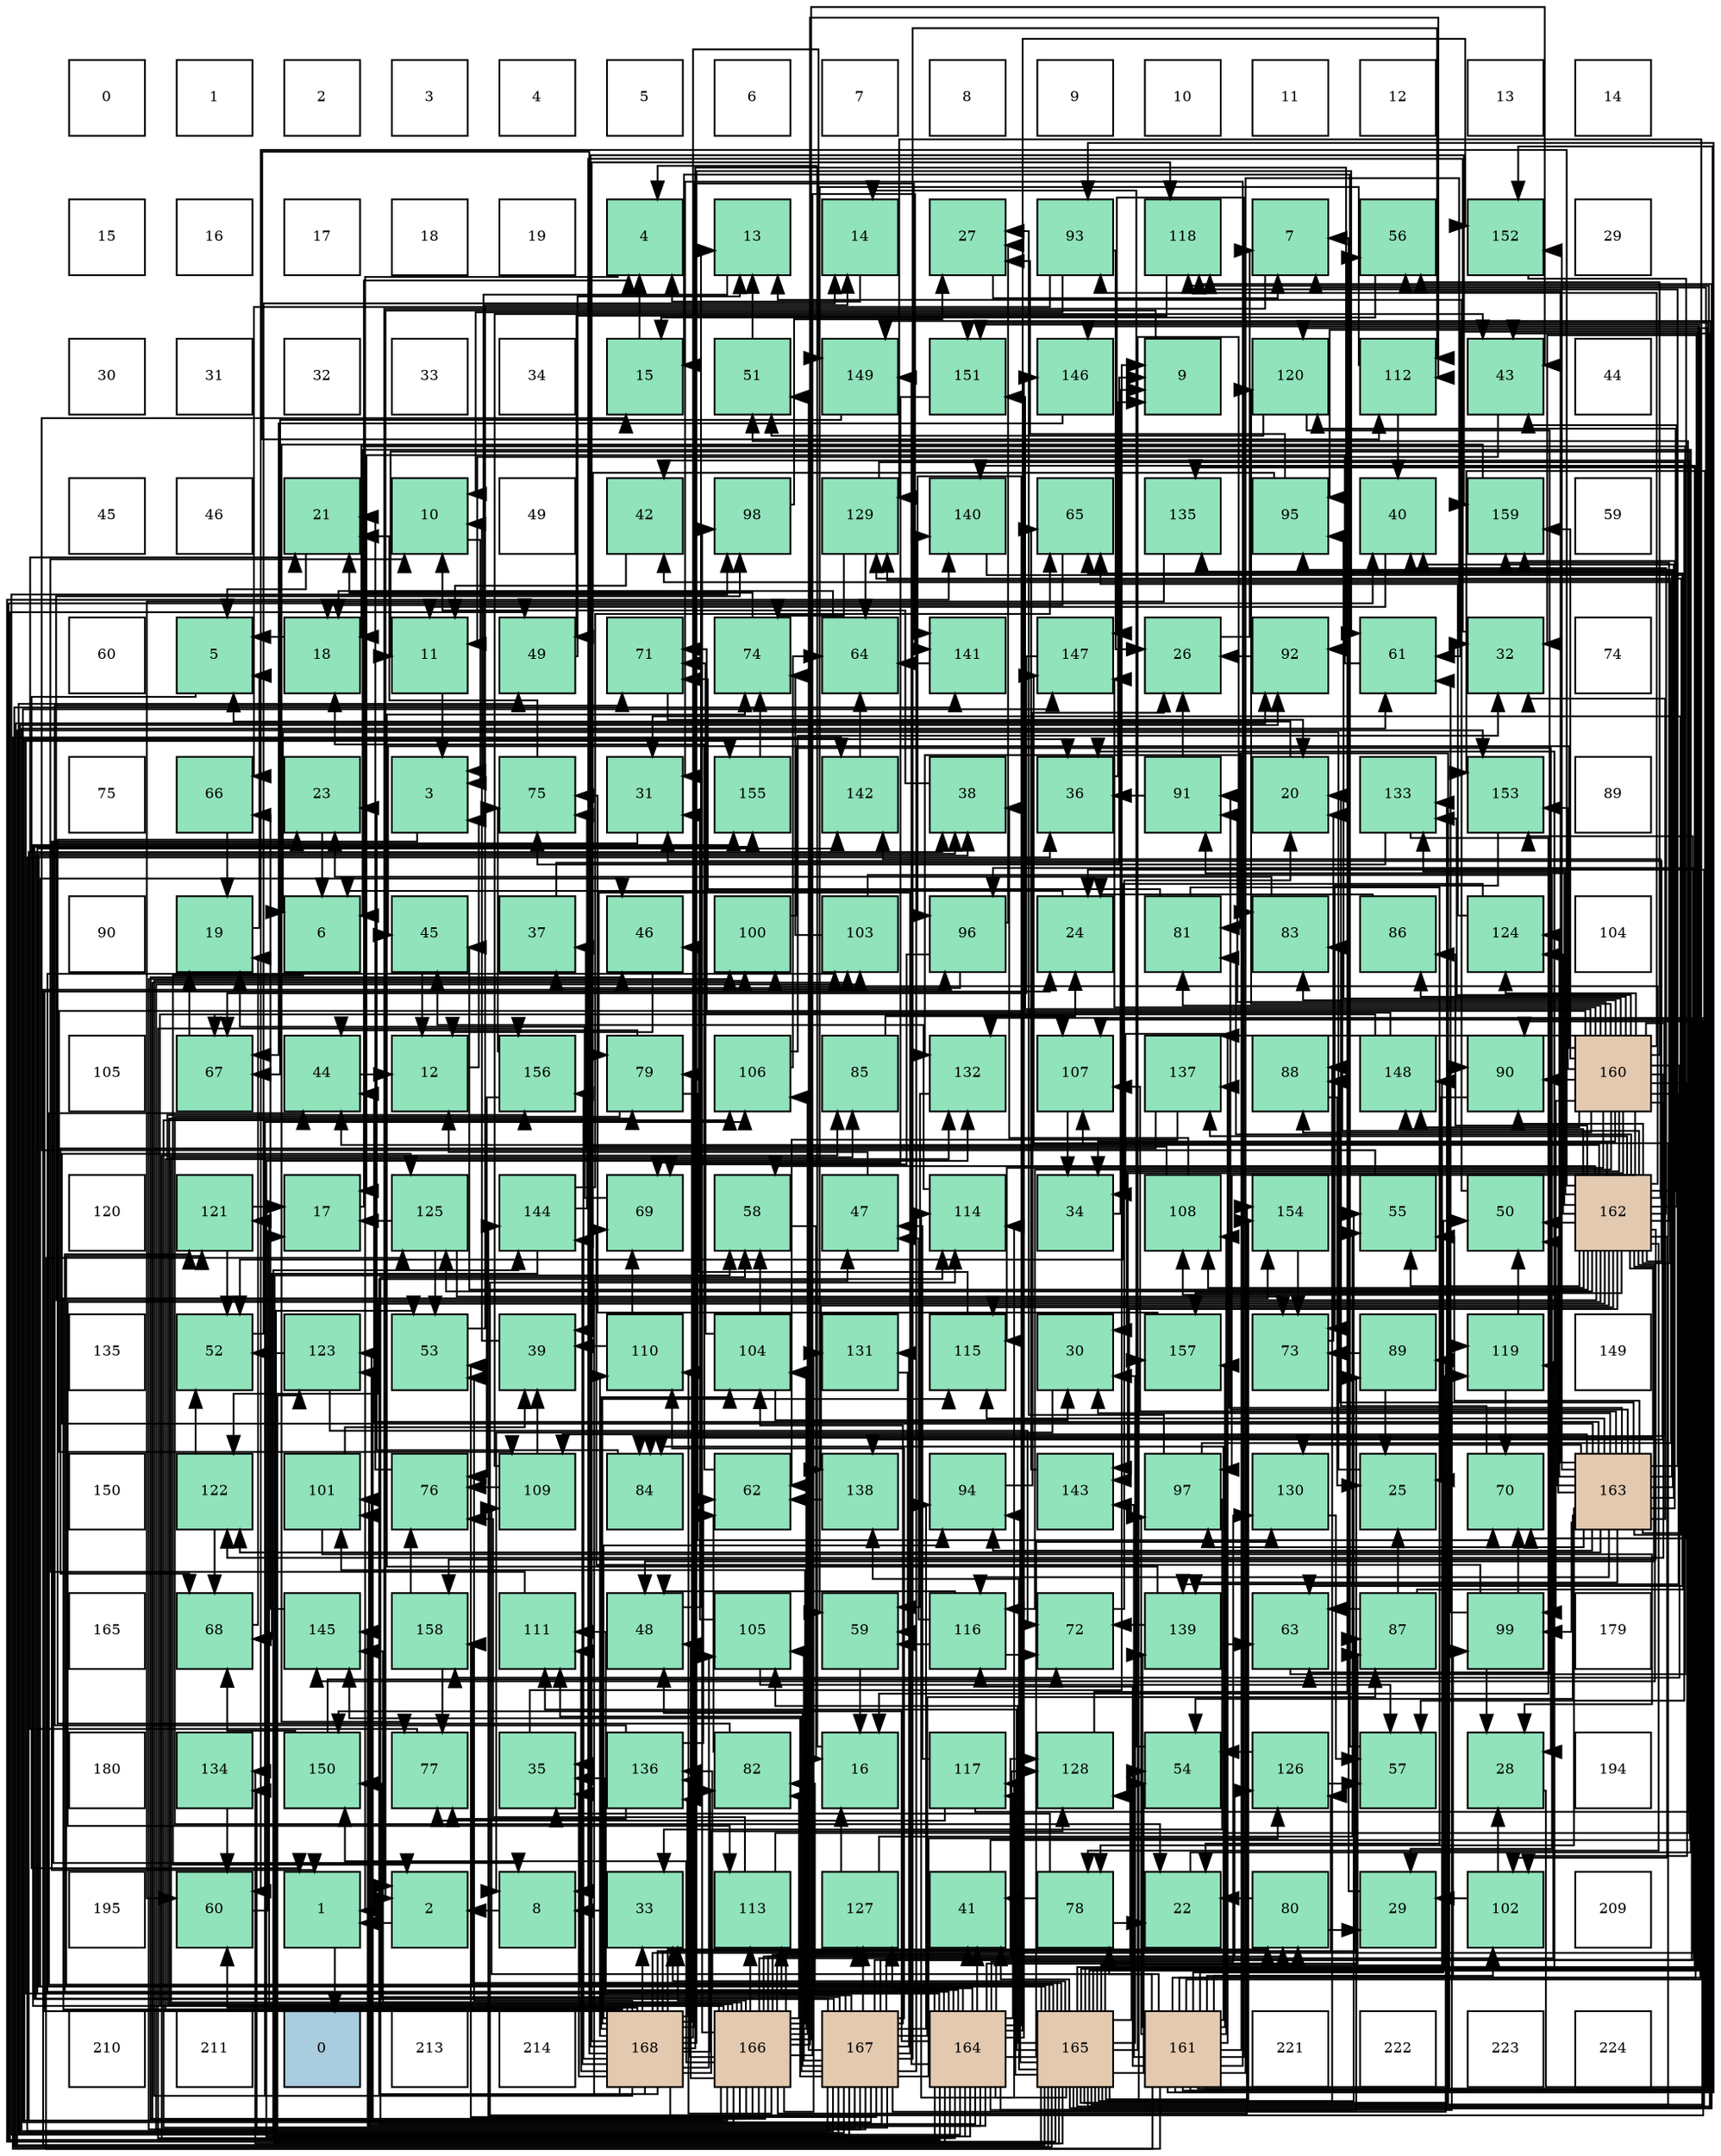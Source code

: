 digraph layout{
 rankdir=TB;
 splines=ortho;
 node [style=filled shape=square fixedsize=true width=0.6];
0[label="0", fontsize=8, fillcolor="#ffffff"];
1[label="1", fontsize=8, fillcolor="#ffffff"];
2[label="2", fontsize=8, fillcolor="#ffffff"];
3[label="3", fontsize=8, fillcolor="#ffffff"];
4[label="4", fontsize=8, fillcolor="#ffffff"];
5[label="5", fontsize=8, fillcolor="#ffffff"];
6[label="6", fontsize=8, fillcolor="#ffffff"];
7[label="7", fontsize=8, fillcolor="#ffffff"];
8[label="8", fontsize=8, fillcolor="#ffffff"];
9[label="9", fontsize=8, fillcolor="#ffffff"];
10[label="10", fontsize=8, fillcolor="#ffffff"];
11[label="11", fontsize=8, fillcolor="#ffffff"];
12[label="12", fontsize=8, fillcolor="#ffffff"];
13[label="13", fontsize=8, fillcolor="#ffffff"];
14[label="14", fontsize=8, fillcolor="#ffffff"];
15[label="15", fontsize=8, fillcolor="#ffffff"];
16[label="16", fontsize=8, fillcolor="#ffffff"];
17[label="17", fontsize=8, fillcolor="#ffffff"];
18[label="18", fontsize=8, fillcolor="#ffffff"];
19[label="19", fontsize=8, fillcolor="#ffffff"];
20[label="4", fontsize=8, fillcolor="#91e3bb"];
21[label="13", fontsize=8, fillcolor="#91e3bb"];
22[label="14", fontsize=8, fillcolor="#91e3bb"];
23[label="27", fontsize=8, fillcolor="#91e3bb"];
24[label="93", fontsize=8, fillcolor="#91e3bb"];
25[label="118", fontsize=8, fillcolor="#91e3bb"];
26[label="7", fontsize=8, fillcolor="#91e3bb"];
27[label="56", fontsize=8, fillcolor="#91e3bb"];
28[label="152", fontsize=8, fillcolor="#91e3bb"];
29[label="29", fontsize=8, fillcolor="#ffffff"];
30[label="30", fontsize=8, fillcolor="#ffffff"];
31[label="31", fontsize=8, fillcolor="#ffffff"];
32[label="32", fontsize=8, fillcolor="#ffffff"];
33[label="33", fontsize=8, fillcolor="#ffffff"];
34[label="34", fontsize=8, fillcolor="#ffffff"];
35[label="15", fontsize=8, fillcolor="#91e3bb"];
36[label="51", fontsize=8, fillcolor="#91e3bb"];
37[label="149", fontsize=8, fillcolor="#91e3bb"];
38[label="151", fontsize=8, fillcolor="#91e3bb"];
39[label="146", fontsize=8, fillcolor="#91e3bb"];
40[label="9", fontsize=8, fillcolor="#91e3bb"];
41[label="120", fontsize=8, fillcolor="#91e3bb"];
42[label="112", fontsize=8, fillcolor="#91e3bb"];
43[label="43", fontsize=8, fillcolor="#91e3bb"];
44[label="44", fontsize=8, fillcolor="#ffffff"];
45[label="45", fontsize=8, fillcolor="#ffffff"];
46[label="46", fontsize=8, fillcolor="#ffffff"];
47[label="21", fontsize=8, fillcolor="#91e3bb"];
48[label="10", fontsize=8, fillcolor="#91e3bb"];
49[label="49", fontsize=8, fillcolor="#ffffff"];
50[label="42", fontsize=8, fillcolor="#91e3bb"];
51[label="98", fontsize=8, fillcolor="#91e3bb"];
52[label="129", fontsize=8, fillcolor="#91e3bb"];
53[label="140", fontsize=8, fillcolor="#91e3bb"];
54[label="65", fontsize=8, fillcolor="#91e3bb"];
55[label="135", fontsize=8, fillcolor="#91e3bb"];
56[label="95", fontsize=8, fillcolor="#91e3bb"];
57[label="40", fontsize=8, fillcolor="#91e3bb"];
58[label="159", fontsize=8, fillcolor="#91e3bb"];
59[label="59", fontsize=8, fillcolor="#ffffff"];
60[label="60", fontsize=8, fillcolor="#ffffff"];
61[label="5", fontsize=8, fillcolor="#91e3bb"];
62[label="18", fontsize=8, fillcolor="#91e3bb"];
63[label="11", fontsize=8, fillcolor="#91e3bb"];
64[label="49", fontsize=8, fillcolor="#91e3bb"];
65[label="71", fontsize=8, fillcolor="#91e3bb"];
66[label="74", fontsize=8, fillcolor="#91e3bb"];
67[label="64", fontsize=8, fillcolor="#91e3bb"];
68[label="141", fontsize=8, fillcolor="#91e3bb"];
69[label="147", fontsize=8, fillcolor="#91e3bb"];
70[label="26", fontsize=8, fillcolor="#91e3bb"];
71[label="92", fontsize=8, fillcolor="#91e3bb"];
72[label="61", fontsize=8, fillcolor="#91e3bb"];
73[label="32", fontsize=8, fillcolor="#91e3bb"];
74[label="74", fontsize=8, fillcolor="#ffffff"];
75[label="75", fontsize=8, fillcolor="#ffffff"];
76[label="66", fontsize=8, fillcolor="#91e3bb"];
77[label="23", fontsize=8, fillcolor="#91e3bb"];
78[label="3", fontsize=8, fillcolor="#91e3bb"];
79[label="75", fontsize=8, fillcolor="#91e3bb"];
80[label="31", fontsize=8, fillcolor="#91e3bb"];
81[label="155", fontsize=8, fillcolor="#91e3bb"];
82[label="142", fontsize=8, fillcolor="#91e3bb"];
83[label="38", fontsize=8, fillcolor="#91e3bb"];
84[label="36", fontsize=8, fillcolor="#91e3bb"];
85[label="91", fontsize=8, fillcolor="#91e3bb"];
86[label="20", fontsize=8, fillcolor="#91e3bb"];
87[label="133", fontsize=8, fillcolor="#91e3bb"];
88[label="153", fontsize=8, fillcolor="#91e3bb"];
89[label="89", fontsize=8, fillcolor="#ffffff"];
90[label="90", fontsize=8, fillcolor="#ffffff"];
91[label="19", fontsize=8, fillcolor="#91e3bb"];
92[label="6", fontsize=8, fillcolor="#91e3bb"];
93[label="45", fontsize=8, fillcolor="#91e3bb"];
94[label="37", fontsize=8, fillcolor="#91e3bb"];
95[label="46", fontsize=8, fillcolor="#91e3bb"];
96[label="100", fontsize=8, fillcolor="#91e3bb"];
97[label="103", fontsize=8, fillcolor="#91e3bb"];
98[label="96", fontsize=8, fillcolor="#91e3bb"];
99[label="24", fontsize=8, fillcolor="#91e3bb"];
100[label="81", fontsize=8, fillcolor="#91e3bb"];
101[label="83", fontsize=8, fillcolor="#91e3bb"];
102[label="86", fontsize=8, fillcolor="#91e3bb"];
103[label="124", fontsize=8, fillcolor="#91e3bb"];
104[label="104", fontsize=8, fillcolor="#ffffff"];
105[label="105", fontsize=8, fillcolor="#ffffff"];
106[label="67", fontsize=8, fillcolor="#91e3bb"];
107[label="44", fontsize=8, fillcolor="#91e3bb"];
108[label="12", fontsize=8, fillcolor="#91e3bb"];
109[label="156", fontsize=8, fillcolor="#91e3bb"];
110[label="79", fontsize=8, fillcolor="#91e3bb"];
111[label="106", fontsize=8, fillcolor="#91e3bb"];
112[label="85", fontsize=8, fillcolor="#91e3bb"];
113[label="132", fontsize=8, fillcolor="#91e3bb"];
114[label="107", fontsize=8, fillcolor="#91e3bb"];
115[label="137", fontsize=8, fillcolor="#91e3bb"];
116[label="88", fontsize=8, fillcolor="#91e3bb"];
117[label="148", fontsize=8, fillcolor="#91e3bb"];
118[label="90", fontsize=8, fillcolor="#91e3bb"];
119[label="160", fontsize=8, fillcolor="#e3c9af"];
120[label="120", fontsize=8, fillcolor="#ffffff"];
121[label="121", fontsize=8, fillcolor="#91e3bb"];
122[label="17", fontsize=8, fillcolor="#91e3bb"];
123[label="125", fontsize=8, fillcolor="#91e3bb"];
124[label="144", fontsize=8, fillcolor="#91e3bb"];
125[label="69", fontsize=8, fillcolor="#91e3bb"];
126[label="58", fontsize=8, fillcolor="#91e3bb"];
127[label="47", fontsize=8, fillcolor="#91e3bb"];
128[label="114", fontsize=8, fillcolor="#91e3bb"];
129[label="34", fontsize=8, fillcolor="#91e3bb"];
130[label="108", fontsize=8, fillcolor="#91e3bb"];
131[label="154", fontsize=8, fillcolor="#91e3bb"];
132[label="55", fontsize=8, fillcolor="#91e3bb"];
133[label="50", fontsize=8, fillcolor="#91e3bb"];
134[label="162", fontsize=8, fillcolor="#e3c9af"];
135[label="135", fontsize=8, fillcolor="#ffffff"];
136[label="52", fontsize=8, fillcolor="#91e3bb"];
137[label="123", fontsize=8, fillcolor="#91e3bb"];
138[label="53", fontsize=8, fillcolor="#91e3bb"];
139[label="39", fontsize=8, fillcolor="#91e3bb"];
140[label="110", fontsize=8, fillcolor="#91e3bb"];
141[label="104", fontsize=8, fillcolor="#91e3bb"];
142[label="131", fontsize=8, fillcolor="#91e3bb"];
143[label="115", fontsize=8, fillcolor="#91e3bb"];
144[label="30", fontsize=8, fillcolor="#91e3bb"];
145[label="157", fontsize=8, fillcolor="#91e3bb"];
146[label="73", fontsize=8, fillcolor="#91e3bb"];
147[label="89", fontsize=8, fillcolor="#91e3bb"];
148[label="119", fontsize=8, fillcolor="#91e3bb"];
149[label="149", fontsize=8, fillcolor="#ffffff"];
150[label="150", fontsize=8, fillcolor="#ffffff"];
151[label="122", fontsize=8, fillcolor="#91e3bb"];
152[label="101", fontsize=8, fillcolor="#91e3bb"];
153[label="76", fontsize=8, fillcolor="#91e3bb"];
154[label="109", fontsize=8, fillcolor="#91e3bb"];
155[label="84", fontsize=8, fillcolor="#91e3bb"];
156[label="62", fontsize=8, fillcolor="#91e3bb"];
157[label="138", fontsize=8, fillcolor="#91e3bb"];
158[label="94", fontsize=8, fillcolor="#91e3bb"];
159[label="143", fontsize=8, fillcolor="#91e3bb"];
160[label="97", fontsize=8, fillcolor="#91e3bb"];
161[label="130", fontsize=8, fillcolor="#91e3bb"];
162[label="25", fontsize=8, fillcolor="#91e3bb"];
163[label="70", fontsize=8, fillcolor="#91e3bb"];
164[label="163", fontsize=8, fillcolor="#e3c9af"];
165[label="165", fontsize=8, fillcolor="#ffffff"];
166[label="68", fontsize=8, fillcolor="#91e3bb"];
167[label="145", fontsize=8, fillcolor="#91e3bb"];
168[label="158", fontsize=8, fillcolor="#91e3bb"];
169[label="111", fontsize=8, fillcolor="#91e3bb"];
170[label="48", fontsize=8, fillcolor="#91e3bb"];
171[label="105", fontsize=8, fillcolor="#91e3bb"];
172[label="59", fontsize=8, fillcolor="#91e3bb"];
173[label="116", fontsize=8, fillcolor="#91e3bb"];
174[label="72", fontsize=8, fillcolor="#91e3bb"];
175[label="139", fontsize=8, fillcolor="#91e3bb"];
176[label="63", fontsize=8, fillcolor="#91e3bb"];
177[label="87", fontsize=8, fillcolor="#91e3bb"];
178[label="99", fontsize=8, fillcolor="#91e3bb"];
179[label="179", fontsize=8, fillcolor="#ffffff"];
180[label="180", fontsize=8, fillcolor="#ffffff"];
181[label="134", fontsize=8, fillcolor="#91e3bb"];
182[label="150", fontsize=8, fillcolor="#91e3bb"];
183[label="77", fontsize=8, fillcolor="#91e3bb"];
184[label="35", fontsize=8, fillcolor="#91e3bb"];
185[label="136", fontsize=8, fillcolor="#91e3bb"];
186[label="82", fontsize=8, fillcolor="#91e3bb"];
187[label="16", fontsize=8, fillcolor="#91e3bb"];
188[label="117", fontsize=8, fillcolor="#91e3bb"];
189[label="128", fontsize=8, fillcolor="#91e3bb"];
190[label="54", fontsize=8, fillcolor="#91e3bb"];
191[label="126", fontsize=8, fillcolor="#91e3bb"];
192[label="57", fontsize=8, fillcolor="#91e3bb"];
193[label="28", fontsize=8, fillcolor="#91e3bb"];
194[label="194", fontsize=8, fillcolor="#ffffff"];
195[label="195", fontsize=8, fillcolor="#ffffff"];
196[label="60", fontsize=8, fillcolor="#91e3bb"];
197[label="1", fontsize=8, fillcolor="#91e3bb"];
198[label="2", fontsize=8, fillcolor="#91e3bb"];
199[label="8", fontsize=8, fillcolor="#91e3bb"];
200[label="33", fontsize=8, fillcolor="#91e3bb"];
201[label="113", fontsize=8, fillcolor="#91e3bb"];
202[label="127", fontsize=8, fillcolor="#91e3bb"];
203[label="41", fontsize=8, fillcolor="#91e3bb"];
204[label="78", fontsize=8, fillcolor="#91e3bb"];
205[label="22", fontsize=8, fillcolor="#91e3bb"];
206[label="80", fontsize=8, fillcolor="#91e3bb"];
207[label="29", fontsize=8, fillcolor="#91e3bb"];
208[label="102", fontsize=8, fillcolor="#91e3bb"];
209[label="209", fontsize=8, fillcolor="#ffffff"];
210[label="210", fontsize=8, fillcolor="#ffffff"];
211[label="211", fontsize=8, fillcolor="#ffffff"];
212[label="0", fontsize=8, fillcolor="#a9ccde"];
213[label="213", fontsize=8, fillcolor="#ffffff"];
214[label="214", fontsize=8, fillcolor="#ffffff"];
215[label="168", fontsize=8, fillcolor="#e3c9af"];
216[label="166", fontsize=8, fillcolor="#e3c9af"];
217[label="167", fontsize=8, fillcolor="#e3c9af"];
218[label="164", fontsize=8, fillcolor="#e3c9af"];
219[label="165", fontsize=8, fillcolor="#e3c9af"];
220[label="161", fontsize=8, fillcolor="#e3c9af"];
221[label="221", fontsize=8, fillcolor="#ffffff"];
222[label="222", fontsize=8, fillcolor="#ffffff"];
223[label="223", fontsize=8, fillcolor="#ffffff"];
224[label="224", fontsize=8, fillcolor="#ffffff"];
edge [constraint=false, style=vis];197 -> 212;
198 -> 197;
78 -> 197;
20 -> 197;
61 -> 197;
92 -> 198;
26 -> 198;
199 -> 198;
40 -> 198;
48 -> 78;
63 -> 78;
108 -> 78;
21 -> 78;
22 -> 20;
35 -> 20;
187 -> 20;
122 -> 20;
62 -> 61;
91 -> 61;
86 -> 61;
47 -> 61;
205 -> 92;
77 -> 92;
99 -> 92;
162 -> 92;
70 -> 26;
23 -> 26;
193 -> 26;
207 -> 26;
144 -> 199;
80 -> 199;
73 -> 199;
200 -> 199;
129 -> 40;
184 -> 40;
84 -> 40;
94 -> 40;
83 -> 48;
139 -> 48;
57 -> 63;
203 -> 63;
50 -> 63;
43 -> 63;
107 -> 108;
93 -> 108;
95 -> 108;
127 -> 108;
170 -> 21;
64 -> 21;
133 -> 21;
36 -> 21;
136 -> 22;
138 -> 22;
190 -> 22;
132 -> 35;
27 -> 35;
192 -> 35;
126 -> 187;
172 -> 187;
196 -> 122;
72 -> 122;
156 -> 62;
176 -> 62;
67 -> 62;
54 -> 62;
76 -> 91;
106 -> 91;
166 -> 91;
125 -> 91;
163 -> 86;
65 -> 86;
174 -> 86;
146 -> 86;
66 -> 47;
79 -> 47;
153 -> 47;
183 -> 47;
204 -> 205;
204 -> 184;
204 -> 203;
110 -> 205;
110 -> 107;
110 -> 163;
206 -> 205;
206 -> 207;
100 -> 205;
100 -> 65;
186 -> 77;
186 -> 156;
101 -> 77;
155 -> 77;
112 -> 99;
102 -> 99;
177 -> 162;
177 -> 176;
177 -> 54;
116 -> 162;
147 -> 162;
147 -> 146;
118 -> 162;
85 -> 70;
85 -> 84;
71 -> 70;
24 -> 48;
24 -> 70;
24 -> 76;
158 -> 70;
56 -> 23;
56 -> 139;
98 -> 23;
98 -> 94;
98 -> 125;
160 -> 23;
160 -> 200;
160 -> 50;
51 -> 23;
178 -> 193;
178 -> 72;
178 -> 125;
178 -> 163;
96 -> 193;
152 -> 193;
152 -> 139;
208 -> 193;
208 -> 207;
97 -> 207;
97 -> 66;
141 -> 144;
141 -> 126;
141 -> 65;
171 -> 80;
171 -> 192;
111 -> 73;
111 -> 67;
114 -> 129;
130 -> 94;
130 -> 83;
154 -> 139;
154 -> 43;
154 -> 153;
140 -> 139;
140 -> 125;
169 -> 48;
42 -> 57;
42 -> 172;
201 -> 50;
201 -> 153;
128 -> 93;
143 -> 95;
173 -> 127;
173 -> 170;
173 -> 172;
173 -> 174;
188 -> 127;
188 -> 36;
188 -> 183;
25 -> 64;
148 -> 133;
148 -> 163;
41 -> 36;
41 -> 176;
121 -> 122;
121 -> 136;
151 -> 136;
151 -> 166;
137 -> 136;
137 -> 174;
103 -> 136;
103 -> 54;
123 -> 122;
123 -> 138;
123 -> 146;
191 -> 190;
191 -> 192;
202 -> 187;
202 -> 132;
189 -> 27;
52 -> 192;
52 -> 67;
52 -> 66;
161 -> 192;
142 -> 172;
113 -> 172;
87 -> 187;
87 -> 79;
181 -> 196;
55 -> 196;
185 -> 156;
185 -> 65;
185 -> 183;
115 -> 156;
115 -> 166;
157 -> 156;
175 -> 176;
175 -> 174;
175 -> 66;
53 -> 176;
68 -> 67;
82 -> 67;
159 -> 54;
124 -> 54;
124 -> 166;
124 -> 79;
167 -> 76;
39 -> 106;
69 -> 106;
117 -> 106;
117 -> 65;
37 -> 106;
182 -> 166;
182 -> 174;
38 -> 125;
28 -> 163;
88 -> 146;
131 -> 146;
81 -> 66;
109 -> 79;
109 -> 153;
145 -> 79;
168 -> 153;
168 -> 183;
58 -> 183;
119 -> 144;
119 -> 129;
119 -> 93;
119 -> 27;
119 -> 100;
119 -> 101;
119 -> 155;
119 -> 102;
119 -> 116;
119 -> 118;
119 -> 85;
119 -> 24;
119 -> 56;
119 -> 160;
119 -> 178;
119 -> 208;
119 -> 154;
119 -> 143;
119 -> 173;
119 -> 41;
119 -> 151;
119 -> 103;
119 -> 87;
119 -> 115;
119 -> 157;
119 -> 175;
119 -> 159;
119 -> 69;
119 -> 117;
119 -> 38;
119 -> 88;
119 -> 168;
119 -> 58;
220 -> 80;
220 -> 73;
220 -> 129;
220 -> 133;
220 -> 204;
220 -> 155;
220 -> 118;
220 -> 24;
220 -> 56;
220 -> 160;
220 -> 178;
220 -> 208;
220 -> 130;
220 -> 154;
220 -> 173;
220 -> 25;
220 -> 41;
220 -> 123;
220 -> 52;
220 -> 113;
220 -> 55;
220 -> 175;
220 -> 82;
220 -> 159;
220 -> 69;
220 -> 117;
220 -> 38;
220 -> 28;
220 -> 88;
220 -> 145;
134 -> 80;
134 -> 57;
134 -> 43;
134 -> 107;
134 -> 93;
134 -> 170;
134 -> 133;
134 -> 132;
134 -> 126;
134 -> 196;
134 -> 204;
134 -> 100;
134 -> 101;
134 -> 155;
134 -> 102;
134 -> 118;
134 -> 85;
134 -> 51;
134 -> 96;
134 -> 208;
134 -> 130;
134 -> 201;
134 -> 143;
134 -> 41;
134 -> 151;
134 -> 103;
134 -> 123;
134 -> 52;
134 -> 87;
134 -> 115;
134 -> 157;
134 -> 82;
134 -> 159;
134 -> 167;
134 -> 69;
134 -> 117;
134 -> 145;
134 -> 168;
134 -> 58;
164 -> 144;
164 -> 80;
164 -> 73;
164 -> 57;
164 -> 107;
164 -> 133;
164 -> 190;
164 -> 132;
164 -> 27;
164 -> 204;
164 -> 116;
164 -> 85;
164 -> 158;
164 -> 56;
164 -> 160;
164 -> 178;
164 -> 114;
164 -> 130;
164 -> 154;
164 -> 143;
164 -> 173;
164 -> 25;
164 -> 151;
164 -> 103;
164 -> 123;
164 -> 52;
164 -> 161;
164 -> 55;
164 -> 115;
164 -> 175;
164 -> 28;
164 -> 58;
218 -> 57;
218 -> 203;
218 -> 64;
218 -> 190;
218 -> 126;
218 -> 206;
218 -> 186;
218 -> 112;
218 -> 177;
218 -> 147;
218 -> 98;
218 -> 152;
218 -> 97;
218 -> 169;
218 -> 128;
218 -> 188;
218 -> 148;
218 -> 121;
218 -> 137;
218 -> 202;
218 -> 161;
218 -> 113;
218 -> 185;
218 -> 53;
218 -> 82;
218 -> 124;
218 -> 167;
218 -> 39;
218 -> 37;
218 -> 182;
218 -> 28;
218 -> 81;
218 -> 109;
219 -> 99;
219 -> 144;
219 -> 73;
219 -> 200;
219 -> 184;
219 -> 84;
219 -> 83;
219 -> 203;
219 -> 43;
219 -> 107;
219 -> 95;
219 -> 138;
219 -> 190;
219 -> 132;
219 -> 126;
219 -> 72;
219 -> 100;
219 -> 101;
219 -> 116;
219 -> 71;
219 -> 158;
219 -> 98;
219 -> 171;
219 -> 114;
219 -> 169;
219 -> 128;
219 -> 188;
219 -> 25;
219 -> 148;
219 -> 121;
219 -> 189;
219 -> 161;
219 -> 113;
219 -> 87;
219 -> 181;
219 -> 157;
219 -> 53;
219 -> 68;
219 -> 39;
219 -> 37;
219 -> 38;
219 -> 88;
219 -> 131;
219 -> 145;
219 -> 168;
216 -> 200;
216 -> 84;
216 -> 83;
216 -> 203;
216 -> 43;
216 -> 95;
216 -> 170;
216 -> 110;
216 -> 206;
216 -> 186;
216 -> 112;
216 -> 51;
216 -> 152;
216 -> 97;
216 -> 141;
216 -> 111;
216 -> 114;
216 -> 140;
216 -> 42;
216 -> 201;
216 -> 128;
216 -> 148;
216 -> 137;
216 -> 191;
216 -> 202;
216 -> 189;
216 -> 142;
216 -> 185;
216 -> 68;
216 -> 124;
216 -> 167;
216 -> 69;
216 -> 182;
216 -> 131;
216 -> 81;
216 -> 109;
217 -> 184;
217 -> 84;
217 -> 83;
217 -> 170;
217 -> 64;
217 -> 36;
217 -> 138;
217 -> 72;
217 -> 110;
217 -> 177;
217 -> 147;
217 -> 71;
217 -> 158;
217 -> 98;
217 -> 51;
217 -> 96;
217 -> 152;
217 -> 97;
217 -> 141;
217 -> 171;
217 -> 111;
217 -> 114;
217 -> 140;
217 -> 169;
217 -> 42;
217 -> 201;
217 -> 137;
217 -> 191;
217 -> 202;
217 -> 189;
217 -> 142;
217 -> 181;
217 -> 53;
217 -> 167;
217 -> 182;
217 -> 81;
215 -> 99;
215 -> 200;
215 -> 184;
215 -> 127;
215 -> 138;
215 -> 196;
215 -> 72;
215 -> 110;
215 -> 206;
215 -> 186;
215 -> 177;
215 -> 118;
215 -> 71;
215 -> 158;
215 -> 96;
215 -> 141;
215 -> 171;
215 -> 111;
215 -> 140;
215 -> 169;
215 -> 42;
215 -> 128;
215 -> 143;
215 -> 25;
215 -> 121;
215 -> 191;
215 -> 189;
215 -> 113;
215 -> 185;
215 -> 68;
215 -> 124;
215 -> 37;
215 -> 88;
215 -> 131;
215 -> 109;
215 -> 58;
edge [constraint=true, style=invis];
0 -> 15 -> 30 -> 45 -> 60 -> 75 -> 90 -> 105 -> 120 -> 135 -> 150 -> 165 -> 180 -> 195 -> 210;
1 -> 16 -> 31 -> 46 -> 61 -> 76 -> 91 -> 106 -> 121 -> 136 -> 151 -> 166 -> 181 -> 196 -> 211;
2 -> 17 -> 32 -> 47 -> 62 -> 77 -> 92 -> 107 -> 122 -> 137 -> 152 -> 167 -> 182 -> 197 -> 212;
3 -> 18 -> 33 -> 48 -> 63 -> 78 -> 93 -> 108 -> 123 -> 138 -> 153 -> 168 -> 183 -> 198 -> 213;
4 -> 19 -> 34 -> 49 -> 64 -> 79 -> 94 -> 109 -> 124 -> 139 -> 154 -> 169 -> 184 -> 199 -> 214;
5 -> 20 -> 35 -> 50 -> 65 -> 80 -> 95 -> 110 -> 125 -> 140 -> 155 -> 170 -> 185 -> 200 -> 215;
6 -> 21 -> 36 -> 51 -> 66 -> 81 -> 96 -> 111 -> 126 -> 141 -> 156 -> 171 -> 186 -> 201 -> 216;
7 -> 22 -> 37 -> 52 -> 67 -> 82 -> 97 -> 112 -> 127 -> 142 -> 157 -> 172 -> 187 -> 202 -> 217;
8 -> 23 -> 38 -> 53 -> 68 -> 83 -> 98 -> 113 -> 128 -> 143 -> 158 -> 173 -> 188 -> 203 -> 218;
9 -> 24 -> 39 -> 54 -> 69 -> 84 -> 99 -> 114 -> 129 -> 144 -> 159 -> 174 -> 189 -> 204 -> 219;
10 -> 25 -> 40 -> 55 -> 70 -> 85 -> 100 -> 115 -> 130 -> 145 -> 160 -> 175 -> 190 -> 205 -> 220;
11 -> 26 -> 41 -> 56 -> 71 -> 86 -> 101 -> 116 -> 131 -> 146 -> 161 -> 176 -> 191 -> 206 -> 221;
12 -> 27 -> 42 -> 57 -> 72 -> 87 -> 102 -> 117 -> 132 -> 147 -> 162 -> 177 -> 192 -> 207 -> 222;
13 -> 28 -> 43 -> 58 -> 73 -> 88 -> 103 -> 118 -> 133 -> 148 -> 163 -> 178 -> 193 -> 208 -> 223;
14 -> 29 -> 44 -> 59 -> 74 -> 89 -> 104 -> 119 -> 134 -> 149 -> 164 -> 179 -> 194 -> 209 -> 224;
rank = same {0 -> 1 -> 2 -> 3 -> 4 -> 5 -> 6 -> 7 -> 8 -> 9 -> 10 -> 11 -> 12 -> 13 -> 14};
rank = same {15 -> 16 -> 17 -> 18 -> 19 -> 20 -> 21 -> 22 -> 23 -> 24 -> 25 -> 26 -> 27 -> 28 -> 29};
rank = same {30 -> 31 -> 32 -> 33 -> 34 -> 35 -> 36 -> 37 -> 38 -> 39 -> 40 -> 41 -> 42 -> 43 -> 44};
rank = same {45 -> 46 -> 47 -> 48 -> 49 -> 50 -> 51 -> 52 -> 53 -> 54 -> 55 -> 56 -> 57 -> 58 -> 59};
rank = same {60 -> 61 -> 62 -> 63 -> 64 -> 65 -> 66 -> 67 -> 68 -> 69 -> 70 -> 71 -> 72 -> 73 -> 74};
rank = same {75 -> 76 -> 77 -> 78 -> 79 -> 80 -> 81 -> 82 -> 83 -> 84 -> 85 -> 86 -> 87 -> 88 -> 89};
rank = same {90 -> 91 -> 92 -> 93 -> 94 -> 95 -> 96 -> 97 -> 98 -> 99 -> 100 -> 101 -> 102 -> 103 -> 104};
rank = same {105 -> 106 -> 107 -> 108 -> 109 -> 110 -> 111 -> 112 -> 113 -> 114 -> 115 -> 116 -> 117 -> 118 -> 119};
rank = same {120 -> 121 -> 122 -> 123 -> 124 -> 125 -> 126 -> 127 -> 128 -> 129 -> 130 -> 131 -> 132 -> 133 -> 134};
rank = same {135 -> 136 -> 137 -> 138 -> 139 -> 140 -> 141 -> 142 -> 143 -> 144 -> 145 -> 146 -> 147 -> 148 -> 149};
rank = same {150 -> 151 -> 152 -> 153 -> 154 -> 155 -> 156 -> 157 -> 158 -> 159 -> 160 -> 161 -> 162 -> 163 -> 164};
rank = same {165 -> 166 -> 167 -> 168 -> 169 -> 170 -> 171 -> 172 -> 173 -> 174 -> 175 -> 176 -> 177 -> 178 -> 179};
rank = same {180 -> 181 -> 182 -> 183 -> 184 -> 185 -> 186 -> 187 -> 188 -> 189 -> 190 -> 191 -> 192 -> 193 -> 194};
rank = same {195 -> 196 -> 197 -> 198 -> 199 -> 200 -> 201 -> 202 -> 203 -> 204 -> 205 -> 206 -> 207 -> 208 -> 209};
rank = same {210 -> 211 -> 212 -> 213 -> 214 -> 215 -> 216 -> 217 -> 218 -> 219 -> 220 -> 221 -> 222 -> 223 -> 224};
}